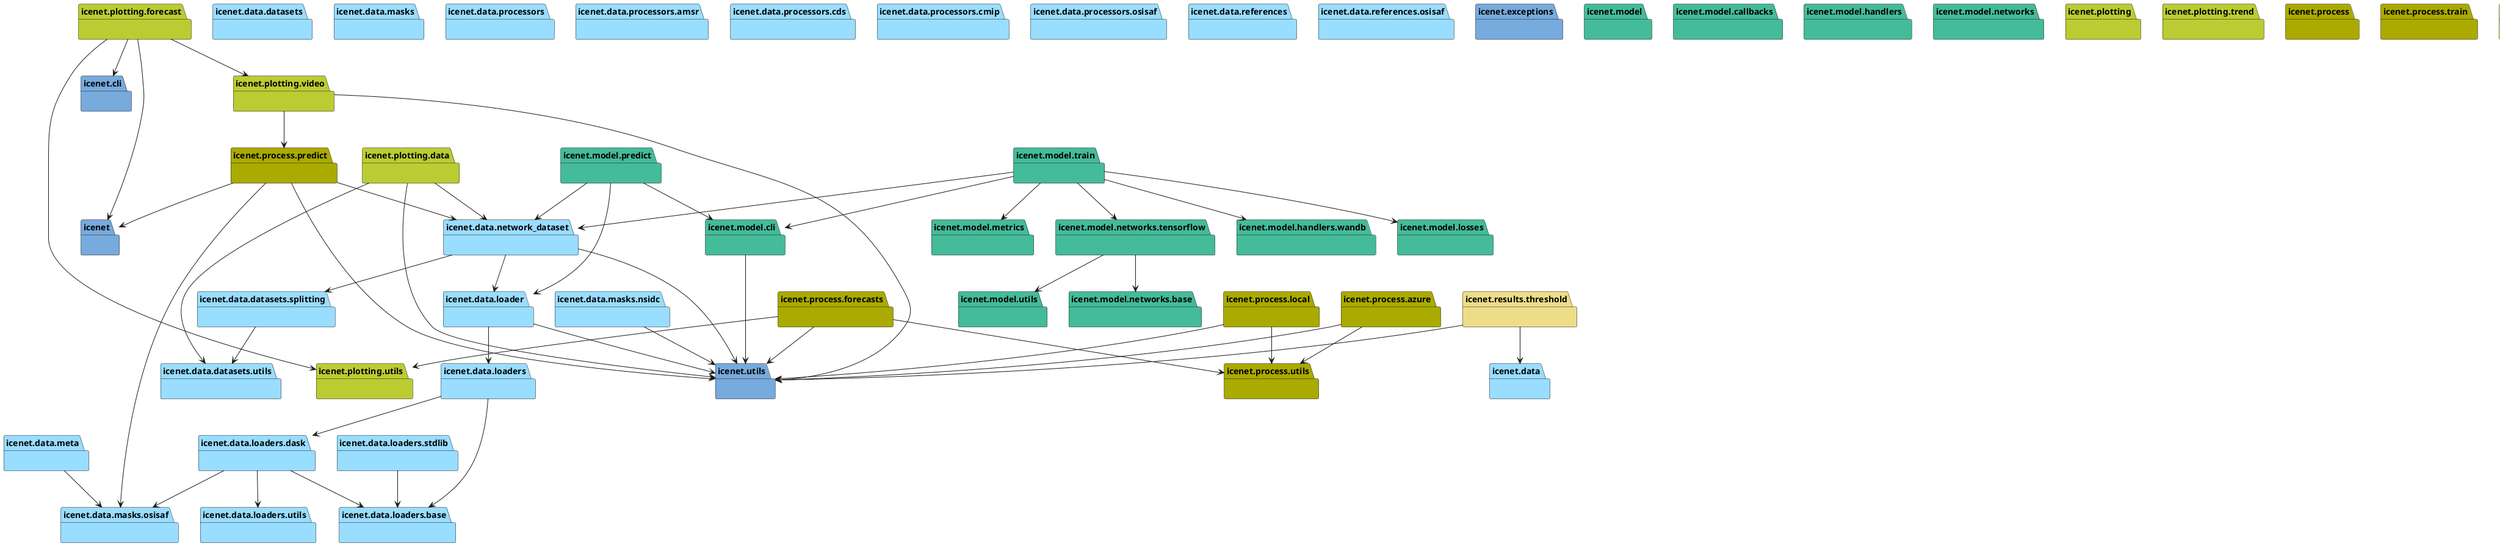 @startuml packages_icenet
set namespaceSeparator none
package "icenet" as icenet #77AADD {
}
package "icenet.cli" as icenet.cli #77AADD {
}
package "icenet.data" as icenet.data #99DDFF {
}
package "icenet.data.datasets" as icenet.data.datasets #99DDFF {
}
package "icenet.data.datasets.splitting" as icenet.data.datasets.splitting #99DDFF {
}
package "icenet.data.datasets.utils" as icenet.data.datasets.utils #99DDFF {
}
package "icenet.data.loader" as icenet.data.loader #99DDFF {
}
package "icenet.data.loaders" as icenet.data.loaders #99DDFF {
}
package "icenet.data.loaders.base" as icenet.data.loaders.base #99DDFF {
}
package "icenet.data.loaders.dask" as icenet.data.loaders.dask #99DDFF {
}
package "icenet.data.loaders.stdlib" as icenet.data.loaders.stdlib #99DDFF {
}
package "icenet.data.loaders.utils" as icenet.data.loaders.utils #99DDFF {
}
package "icenet.data.masks" as icenet.data.masks #99DDFF {
}
package "icenet.data.masks.nsidc" as icenet.data.masks.nsidc #99DDFF {
}
package "icenet.data.masks.osisaf" as icenet.data.masks.osisaf #99DDFF {
}
package "icenet.data.meta" as icenet.data.meta #99DDFF {
}
package "icenet.data.network_dataset" as icenet.data.network_dataset #99DDFF {
}
package "icenet.data.processors" as icenet.data.processors #99DDFF {
}
package "icenet.data.processors.amsr" as icenet.data.processors.amsr #99DDFF {
}
package "icenet.data.processors.cds" as icenet.data.processors.cds #99DDFF {
}
package "icenet.data.processors.cmip" as icenet.data.processors.cmip #99DDFF {
}
package "icenet.data.processors.osisaf" as icenet.data.processors.osisaf #99DDFF {
}
package "icenet.data.references" as icenet.data.references #99DDFF {
}
package "icenet.data.references.osisaf" as icenet.data.references.osisaf #99DDFF {
}
package "icenet.exceptions" as icenet.exceptions #77AADD {
}
package "icenet.model" as icenet.model #44BB99 {
}
package "icenet.model.callbacks" as icenet.model.callbacks #44BB99 {
}
package "icenet.model.cli" as icenet.model.cli #44BB99 {
}
package "icenet.model.handlers" as icenet.model.handlers #44BB99 {
}
package "icenet.model.handlers.wandb" as icenet.model.handlers.wandb #44BB99 {
}
package "icenet.model.losses" as icenet.model.losses #44BB99 {
}
package "icenet.model.metrics" as icenet.model.metrics #44BB99 {
}
package "icenet.model.networks" as icenet.model.networks #44BB99 {
}
package "icenet.model.networks.base" as icenet.model.networks.base #44BB99 {
}
package "icenet.model.networks.tensorflow" as icenet.model.networks.tensorflow #44BB99 {
}
package "icenet.model.predict" as icenet.model.predict #44BB99 {
}
package "icenet.model.train" as icenet.model.train #44BB99 {
}
package "icenet.model.utils" as icenet.model.utils #44BB99 {
}
package "icenet.plotting" as icenet.plotting #BBCC33 {
}
package "icenet.plotting.data" as icenet.plotting.data #BBCC33 {
}
package "icenet.plotting.forecast" as icenet.plotting.forecast #BBCC33 {
}
package "icenet.plotting.trend" as icenet.plotting.trend #BBCC33 {
}
package "icenet.plotting.utils" as icenet.plotting.utils #BBCC33 {
}
package "icenet.plotting.video" as icenet.plotting.video #BBCC33 {
}
package "icenet.process" as icenet.process #AAAA00 {
}
package "icenet.process.azure" as icenet.process.azure #AAAA00 {
}
package "icenet.process.forecasts" as icenet.process.forecasts #AAAA00 {
}
package "icenet.process.local" as icenet.process.local #AAAA00 {
}
package "icenet.process.predict" as icenet.process.predict #AAAA00 {
}
package "icenet.process.train" as icenet.process.train #AAAA00 {
}
package "icenet.process.utils" as icenet.process.utils #AAAA00 {
}
package "icenet.results" as icenet.results #EEDD88 {
}
package "icenet.results.metrics" as icenet.results.metrics #EEDD88 {
}
package "icenet.results.threshold" as icenet.results.threshold #EEDD88 {
}
package "icenet.tests" as icenet.tests #EE8866 {
}
package "icenet.tests.test_entry_points" as icenet.tests.test_entry_points #EE8866 {
}
package "icenet.tests.test_mod" as icenet.tests.test_mod #EE8866 {
}
package "icenet.utils" as icenet.utils #77AADD {
}
icenet.data.datasets.splitting --> icenet.data.datasets.utils
icenet.data.loader --> icenet.data.loaders
icenet.data.loader --> icenet.utils
icenet.data.loaders --> icenet.data.loaders.base
icenet.data.loaders --> icenet.data.loaders.dask
icenet.data.loaders.dask --> icenet.data.loaders.base
icenet.data.loaders.dask --> icenet.data.loaders.utils
icenet.data.loaders.dask --> icenet.data.masks.osisaf
icenet.data.loaders.stdlib --> icenet.data.loaders.base
icenet.data.masks.nsidc --> icenet.utils
icenet.data.meta --> icenet.data.masks.osisaf
icenet.data.network_dataset --> icenet.data.datasets.splitting
icenet.data.network_dataset --> icenet.data.loader
icenet.data.network_dataset --> icenet.utils
icenet.model.cli --> icenet.utils
icenet.model.networks.tensorflow --> icenet.model.networks.base
icenet.model.networks.tensorflow --> icenet.model.utils
icenet.model.predict --> icenet.data.loader
icenet.model.predict --> icenet.data.network_dataset
icenet.model.predict --> icenet.model.cli
icenet.model.train --> icenet.data.network_dataset
icenet.model.train --> icenet.model.cli
icenet.model.train --> icenet.model.handlers.wandb
icenet.model.train --> icenet.model.losses
icenet.model.train --> icenet.model.metrics
icenet.model.train --> icenet.model.networks.tensorflow
icenet.plotting.data --> icenet.data.datasets.utils
icenet.plotting.data --> icenet.data.network_dataset
icenet.plotting.data --> icenet.utils
icenet.plotting.forecast --> icenet
icenet.plotting.forecast --> icenet.cli
icenet.plotting.forecast --> icenet.plotting.utils
icenet.plotting.forecast --> icenet.plotting.video
icenet.plotting.video --> icenet.process.predict
icenet.plotting.video --> icenet.utils
icenet.process.azure --> icenet.process.utils
icenet.process.azure --> icenet.utils
icenet.process.forecasts --> icenet.plotting.utils
icenet.process.forecasts --> icenet.process.utils
icenet.process.forecasts --> icenet.utils
icenet.process.local --> icenet.process.utils
icenet.process.local --> icenet.utils
icenet.process.predict --> icenet
icenet.process.predict --> icenet.data.masks.osisaf
icenet.process.predict --> icenet.data.network_dataset
icenet.process.predict --> icenet.utils
icenet.results.threshold --> icenet.data
icenet.results.threshold --> icenet.utils
@enduml
